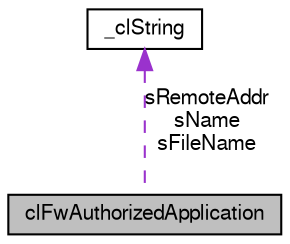 digraph G
{
  edge [fontname="FreeSans",fontsize="10",labelfontname="FreeSans",labelfontsize="10"];
  node [fontname="FreeSans",fontsize="10",shape=record];
  Node1 [label="clFwAuthorizedApplication",height=0.2,width=0.4,color="black", fillcolor="grey75", style="filled" fontcolor="black"];
  Node2 -> Node1 [dir=back,color="darkorchid3",fontsize="10",style="dashed",label="sRemoteAddr\nsName\nsFileName",fontname="FreeSans"];
  Node2 [label="_clString",height=0.2,width=0.4,color="black", fillcolor="white", style="filled",URL="$struct__cl_string.html"];
}
